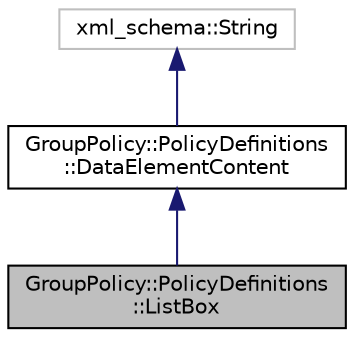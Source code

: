digraph "GroupPolicy::PolicyDefinitions::ListBox"
{
 // LATEX_PDF_SIZE
  edge [fontname="Helvetica",fontsize="10",labelfontname="Helvetica",labelfontsize="10"];
  node [fontname="Helvetica",fontsize="10",shape=record];
  Node1 [label="GroupPolicy::PolicyDefinitions\l::ListBox",height=0.2,width=0.4,color="black", fillcolor="grey75", style="filled", fontcolor="black",tooltip="Class corresponding to the ListBox schema type."];
  Node2 -> Node1 [dir="back",color="midnightblue",fontsize="10",style="solid",fontname="Helvetica"];
  Node2 [label="GroupPolicy::PolicyDefinitions\l::DataElementContent",height=0.2,width=0.4,color="black", fillcolor="white", style="filled",URL="$class_group_policy_1_1_policy_definitions_1_1_data_element_content.html",tooltip="Class corresponding to the DataElementContent schema type."];
  Node3 -> Node2 [dir="back",color="midnightblue",fontsize="10",style="solid",fontname="Helvetica"];
  Node3 [label="xml_schema::String",height=0.2,width=0.4,color="grey75", fillcolor="white", style="filled",tooltip=" "];
}
